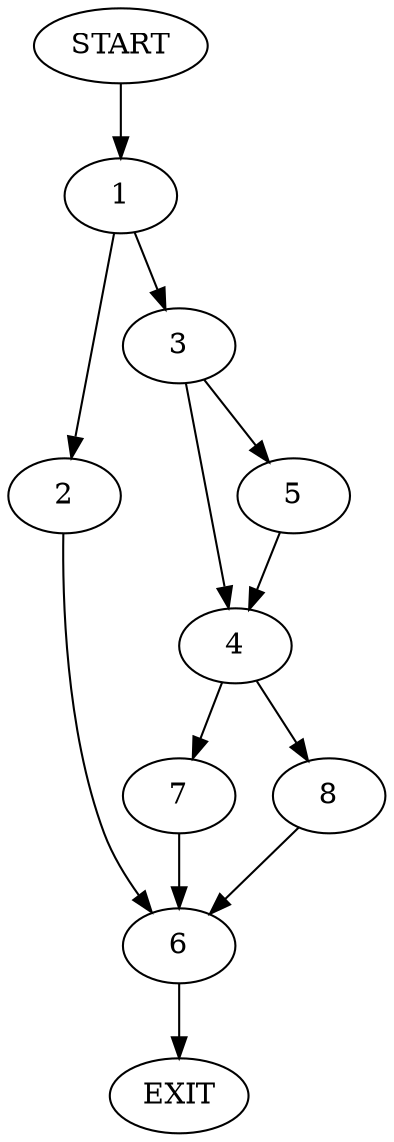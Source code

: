 digraph {
0 [label="START"]
9 [label="EXIT"]
0 -> 1
1 -> 2
1 -> 3
3 -> 4
3 -> 5
2 -> 6
6 -> 9
5 -> 4
4 -> 7
4 -> 8
8 -> 6
7 -> 6
}
